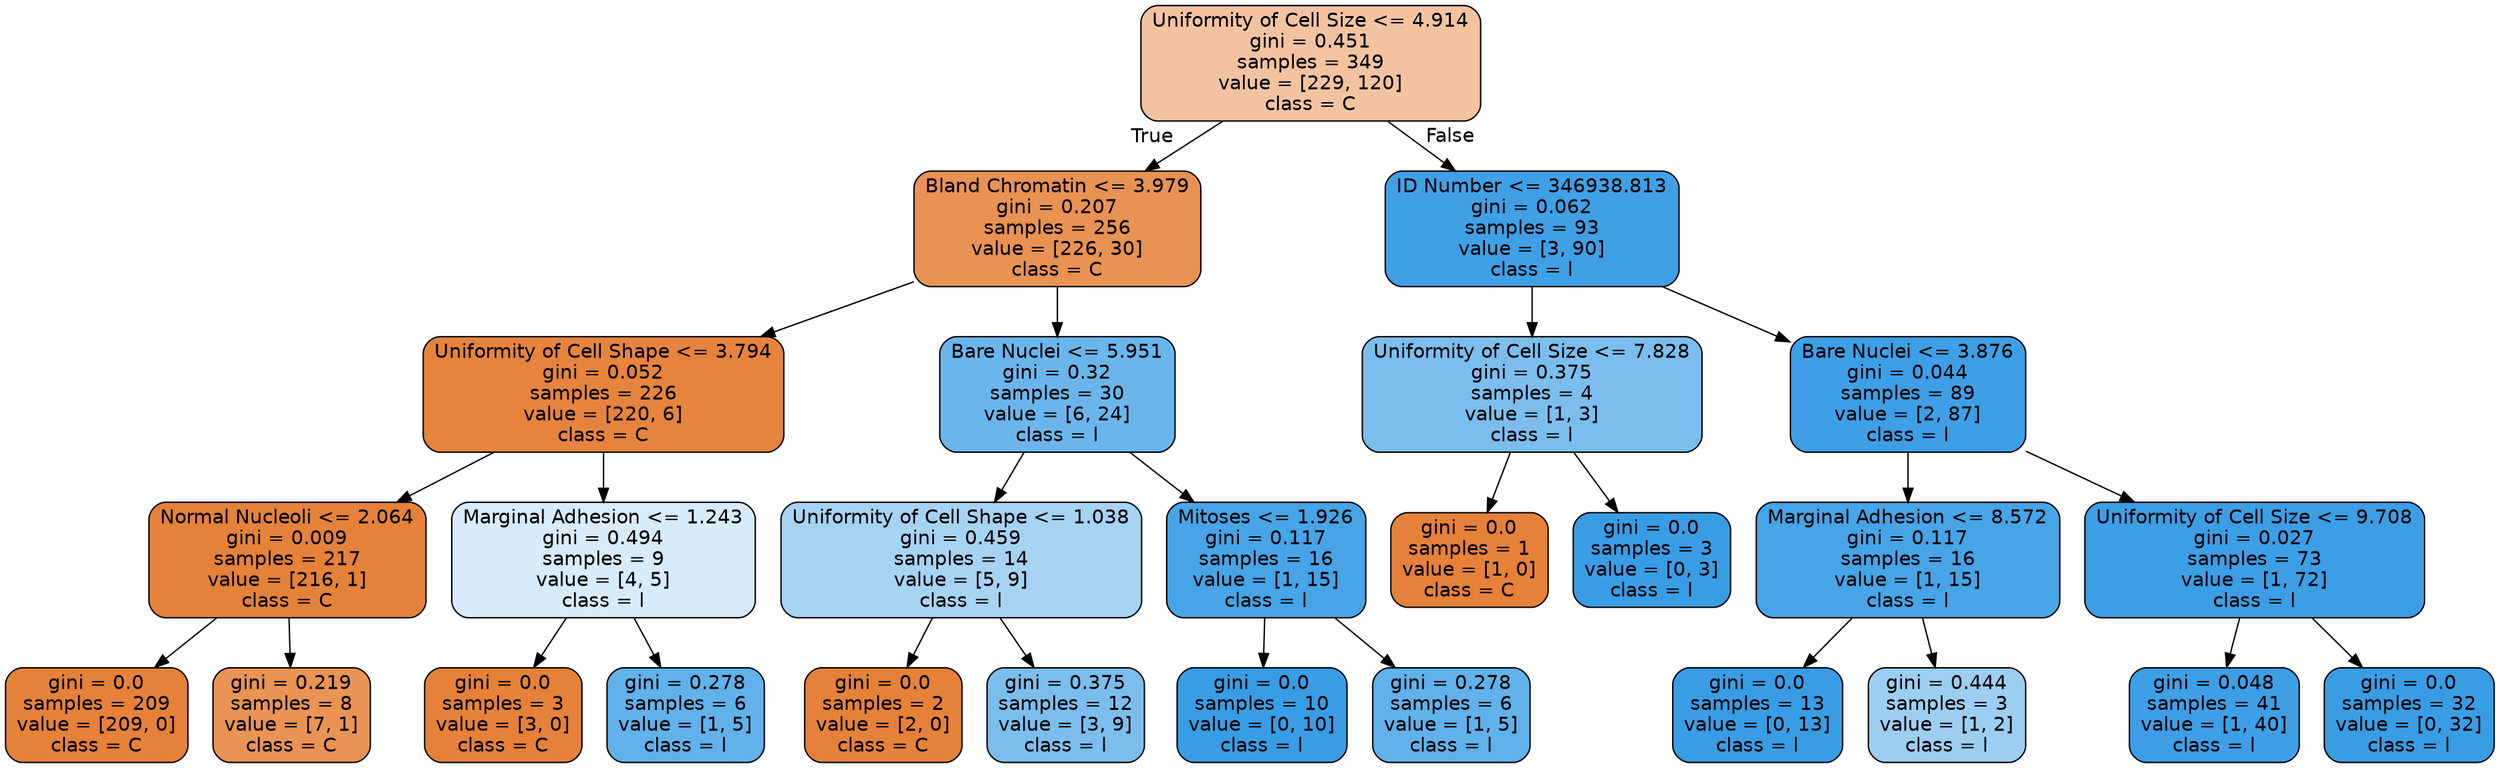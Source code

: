 digraph Tree {
node [shape=box, style="filled, rounded", color="black", fontname=helvetica] ;
edge [fontname=helvetica] ;
0 [label="Uniformity of Cell Size <= 4.914\ngini = 0.451\nsamples = 349\nvalue = [229, 120]\nclass = C", fillcolor="#f3c3a1"] ;
1 [label="Bland Chromatin <= 3.979\ngini = 0.207\nsamples = 256\nvalue = [226, 30]\nclass = C", fillcolor="#e89253"] ;
0 -> 1 [labeldistance=2.5, labelangle=45, headlabel="True"] ;
2 [label="Uniformity of Cell Shape <= 3.794\ngini = 0.052\nsamples = 226\nvalue = [220, 6]\nclass = C", fillcolor="#e6843e"] ;
1 -> 2 ;
3 [label="Normal Nucleoli <= 2.064\ngini = 0.009\nsamples = 217\nvalue = [216, 1]\nclass = C", fillcolor="#e5823a"] ;
2 -> 3 ;
4 [label="gini = 0.0\nsamples = 209\nvalue = [209, 0]\nclass = C", fillcolor="#e58139"] ;
3 -> 4 ;
5 [label="gini = 0.219\nsamples = 8\nvalue = [7, 1]\nclass = C", fillcolor="#e99355"] ;
3 -> 5 ;
6 [label="Marginal Adhesion <= 1.243\ngini = 0.494\nsamples = 9\nvalue = [4, 5]\nclass = l", fillcolor="#d7ebfa"] ;
2 -> 6 ;
7 [label="gini = 0.0\nsamples = 3\nvalue = [3, 0]\nclass = C", fillcolor="#e58139"] ;
6 -> 7 ;
8 [label="gini = 0.278\nsamples = 6\nvalue = [1, 5]\nclass = l", fillcolor="#61b1ea"] ;
6 -> 8 ;
9 [label="Bare Nuclei <= 5.951\ngini = 0.32\nsamples = 30\nvalue = [6, 24]\nclass = l", fillcolor="#6ab6ec"] ;
1 -> 9 ;
10 [label="Uniformity of Cell Shape <= 1.038\ngini = 0.459\nsamples = 14\nvalue = [5, 9]\nclass = l", fillcolor="#a7d3f3"] ;
9 -> 10 ;
11 [label="gini = 0.0\nsamples = 2\nvalue = [2, 0]\nclass = C", fillcolor="#e58139"] ;
10 -> 11 ;
12 [label="gini = 0.375\nsamples = 12\nvalue = [3, 9]\nclass = l", fillcolor="#7bbeee"] ;
10 -> 12 ;
13 [label="Mitoses <= 1.926\ngini = 0.117\nsamples = 16\nvalue = [1, 15]\nclass = l", fillcolor="#46a4e7"] ;
9 -> 13 ;
14 [label="gini = 0.0\nsamples = 10\nvalue = [0, 10]\nclass = l", fillcolor="#399de5"] ;
13 -> 14 ;
15 [label="gini = 0.278\nsamples = 6\nvalue = [1, 5]\nclass = l", fillcolor="#61b1ea"] ;
13 -> 15 ;
16 [label="ID Number <= 346938.813\ngini = 0.062\nsamples = 93\nvalue = [3, 90]\nclass = l", fillcolor="#40a0e6"] ;
0 -> 16 [labeldistance=2.5, labelangle=-45, headlabel="False"] ;
17 [label="Uniformity of Cell Size <= 7.828\ngini = 0.375\nsamples = 4\nvalue = [1, 3]\nclass = l", fillcolor="#7bbeee"] ;
16 -> 17 ;
18 [label="gini = 0.0\nsamples = 1\nvalue = [1, 0]\nclass = C", fillcolor="#e58139"] ;
17 -> 18 ;
19 [label="gini = 0.0\nsamples = 3\nvalue = [0, 3]\nclass = l", fillcolor="#399de5"] ;
17 -> 19 ;
20 [label="Bare Nuclei <= 3.876\ngini = 0.044\nsamples = 89\nvalue = [2, 87]\nclass = l", fillcolor="#3e9fe6"] ;
16 -> 20 ;
21 [label="Marginal Adhesion <= 8.572\ngini = 0.117\nsamples = 16\nvalue = [1, 15]\nclass = l", fillcolor="#46a4e7"] ;
20 -> 21 ;
22 [label="gini = 0.0\nsamples = 13\nvalue = [0, 13]\nclass = l", fillcolor="#399de5"] ;
21 -> 22 ;
23 [label="gini = 0.444\nsamples = 3\nvalue = [1, 2]\nclass = l", fillcolor="#9ccef2"] ;
21 -> 23 ;
24 [label="Uniformity of Cell Size <= 9.708\ngini = 0.027\nsamples = 73\nvalue = [1, 72]\nclass = l", fillcolor="#3c9ee5"] ;
20 -> 24 ;
25 [label="gini = 0.048\nsamples = 41\nvalue = [1, 40]\nclass = l", fillcolor="#3e9fe6"] ;
24 -> 25 ;
26 [label="gini = 0.0\nsamples = 32\nvalue = [0, 32]\nclass = l", fillcolor="#399de5"] ;
24 -> 26 ;
}